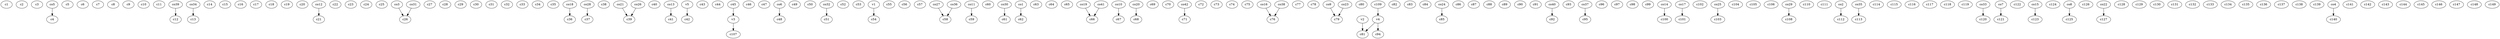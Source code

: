 strict digraph  {
c1;
c2;
c3;
c4;
c5;
c6;
c7;
c8;
c9;
c10;
c11;
c12;
c13;
c14;
c15;
c16;
c17;
c18;
c19;
c20;
c21;
c22;
c23;
c24;
c25;
c26;
c27;
c28;
c29;
c30;
c31;
c32;
c33;
c34;
c35;
c36;
c37;
c38;
c39;
c40;
c41;
c42;
c43;
c44;
c45;
c46;
c47;
c48;
c49;
c50;
c51;
c52;
c53;
c54;
c55;
c56;
c57;
c58;
c59;
c60;
c61;
c62;
c63;
c64;
c65;
c66;
c67;
c68;
c69;
c70;
c71;
c72;
c73;
c74;
c75;
c76;
c77;
c78;
c79;
c80;
c81;
c82;
c83;
c84;
c85;
c86;
c87;
c88;
c89;
c90;
c91;
c92;
c93;
c94;
c95;
c96;
c97;
c98;
c99;
c100;
c101;
c102;
c103;
c104;
c105;
c106;
c107;
c108;
c109;
c110;
c111;
c112;
c113;
c114;
c115;
c116;
c117;
c118;
c119;
c120;
c121;
c122;
c123;
c124;
c125;
c126;
c127;
c128;
c129;
c130;
c131;
c132;
c133;
c134;
c135;
c136;
c137;
c138;
c139;
c140;
c141;
c142;
c143;
c144;
c145;
c146;
c147;
c148;
c149;
v1;
v2;
v3;
v4;
v5;
co1;
co2;
co3;
co4;
co5;
co6;
co7;
co8;
co9;
co10;
co11;
co12;
co13;
co14;
co15;
co16;
co17;
co18;
co19;
co20;
co21;
co22;
co23;
co24;
co25;
co26;
co27;
co28;
co29;
co30;
co31;
co32;
co33;
co34;
co35;
co36;
co37;
co38;
co39;
co40;
co41;
co42;
c45 -> v3  [weight=1];
c109 -> v4  [weight=1];
v1 -> c54  [weight=1];
v2 -> c81  [weight=1];
v3 -> c107  [weight=1];
v4 -> c94  [weight=1];
v4 -> c81  [weight=1];
v5 -> c42  [weight=1];
co1 -> c62  [weight=1];
co2 -> c112  [weight=1];
co3 -> c26  [weight=1];
co4 -> c140  [weight=1];
co5 -> c4  [weight=1];
co6 -> c48  [weight=1];
co7 -> c121  [weight=1];
co8 -> c125  [weight=1];
co9 -> c79  [weight=1];
co10 -> c67  [weight=1];
co11 -> c59  [weight=1];
co12 -> c21  [weight=1];
co13 -> c41  [weight=1];
co14 -> c100  [weight=1];
co15 -> c123  [weight=1];
co16 -> c76  [weight=1];
co17 -> c101  [weight=1];
co18 -> c36  [weight=1];
co19 -> c66  [weight=1];
co20 -> c68  [weight=1];
co21 -> c39  [weight=1];
co22 -> c127  [weight=1];
co23 -> c79  [weight=1];
co24 -> c85  [weight=1];
co25 -> c103  [weight=1];
co26 -> c39  [weight=1];
co27 -> c58  [weight=1];
co28 -> c37  [weight=1];
co29 -> c108  [weight=1];
co30 -> c61  [weight=1];
co31 -> c26  [weight=1];
co32 -> c51  [weight=1];
co33 -> c120  [weight=1];
co34 -> c13  [weight=1];
co35 -> c113  [weight=1];
co36 -> c58  [weight=1];
co37 -> c95  [weight=1];
co38 -> c76  [weight=1];
co39 -> c12  [weight=1];
co40 -> c92  [weight=1];
co41 -> c66  [weight=1];
co42 -> c71  [weight=1];
}
